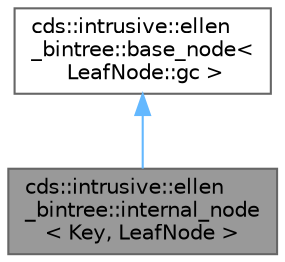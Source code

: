 digraph "cds::intrusive::ellen_bintree::internal_node&lt; Key, LeafNode &gt;"
{
 // LATEX_PDF_SIZE
  bgcolor="transparent";
  edge [fontname=Helvetica,fontsize=10,labelfontname=Helvetica,labelfontsize=10];
  node [fontname=Helvetica,fontsize=10,shape=box,height=0.2,width=0.4];
  Node1 [id="Node000001",label="cds::intrusive::ellen\l_bintree::internal_node\l\< Key, LeafNode \>",height=0.2,width=0.4,color="gray40", fillcolor="grey60", style="filled", fontcolor="black",tooltip="Ellen's binary tree internal node"];
  Node2 -> Node1 [id="edge2_Node000001_Node000002",dir="back",color="steelblue1",style="solid",tooltip=" "];
  Node2 [id="Node000002",label="cds::intrusive::ellen\l_bintree::base_node\<\l LeafNode::gc \>",height=0.2,width=0.4,color="gray40", fillcolor="white", style="filled",URL="$structcds_1_1intrusive_1_1ellen__bintree_1_1base__node.html",tooltip=" "];
}
